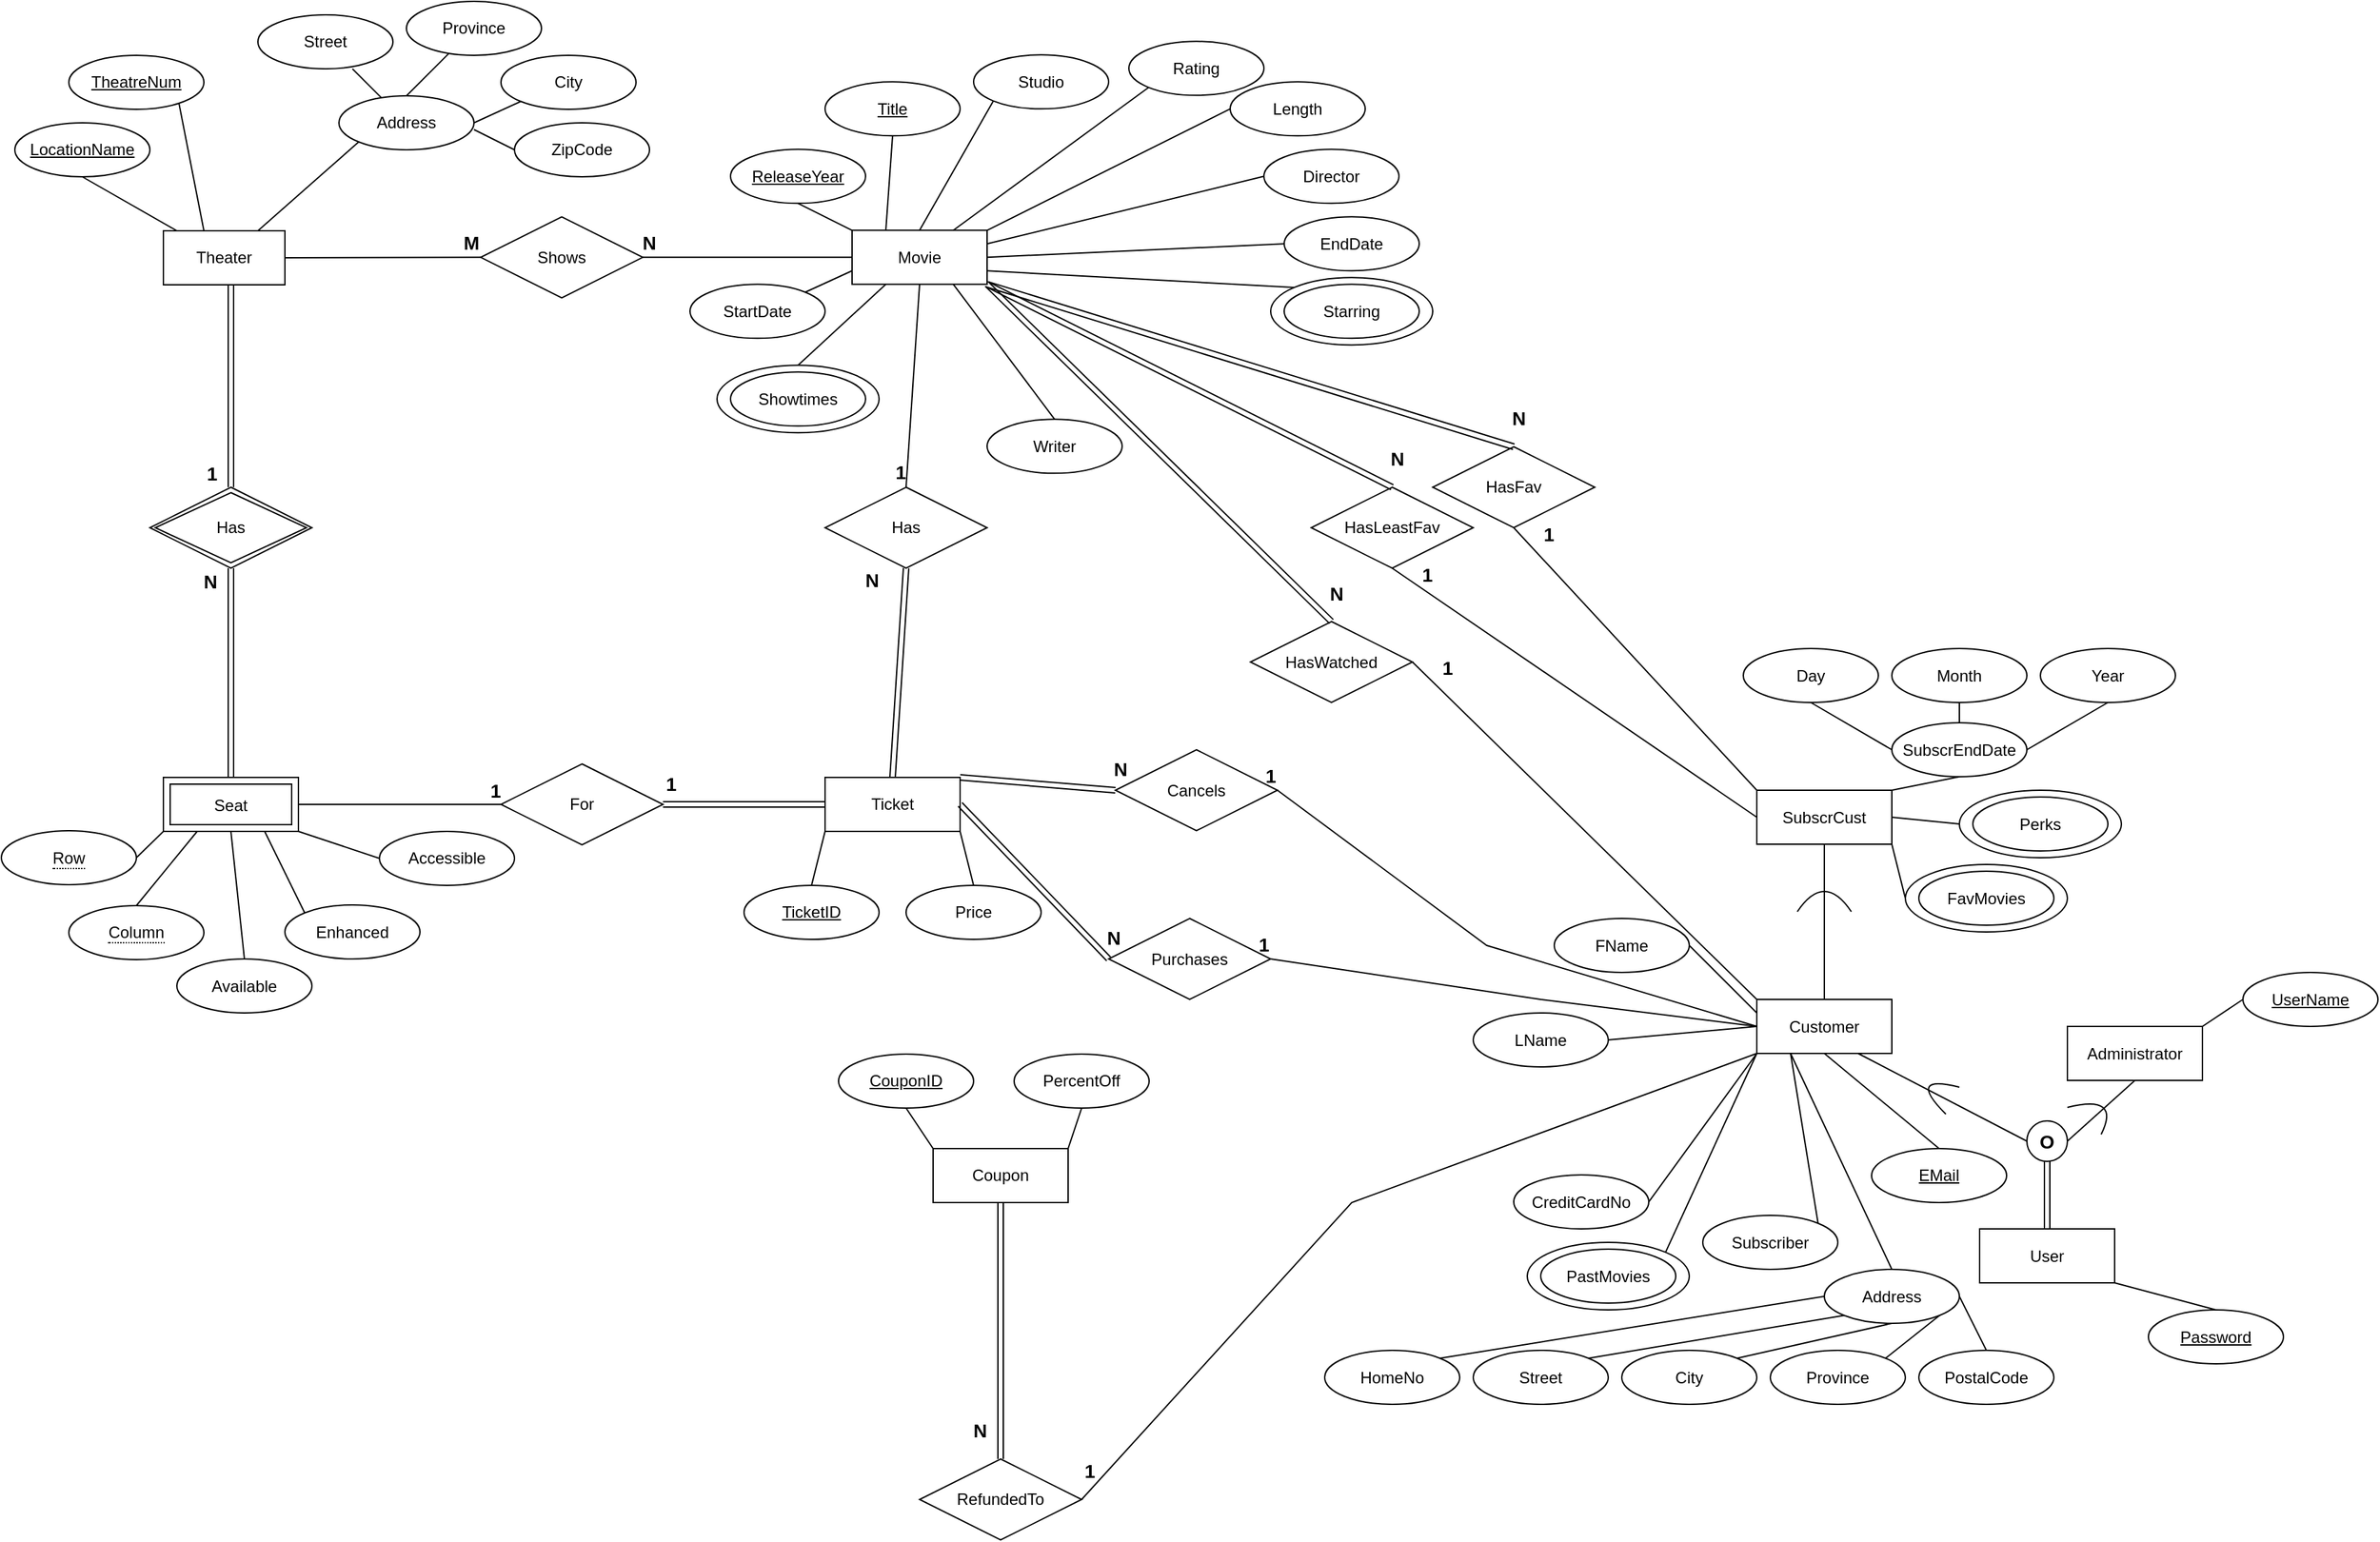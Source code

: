 <mxfile version="20.8.19" type="google"><diagram name="Page-1" id="qJ1Bfn8L9Js7blj-Uruq"><mxGraphModel grid="1" page="1" gridSize="10" guides="1" tooltips="1" connect="1" arrows="1" fold="1" pageScale="1" pageWidth="850" pageHeight="1100" math="0" shadow="0"><root><mxCell id="0"/><mxCell id="1" parent="0"/><mxCell id="-PAj37-45FIF2RfNOCXX-3" value="City" style="ellipse;whiteSpace=wrap;html=1;align=center;" vertex="1" parent="1"><mxGeometry x="380" y="160" width="100" height="40" as="geometry"/></mxCell><mxCell id="-PAj37-45FIF2RfNOCXX-5" value="Province" style="ellipse;whiteSpace=wrap;html=1;align=center;" vertex="1" parent="1"><mxGeometry x="310" y="120" width="100" height="40" as="geometry"/></mxCell><mxCell id="-PAj37-45FIF2RfNOCXX-7" value="&lt;u&gt;LocationName&lt;/u&gt;" style="ellipse;whiteSpace=wrap;html=1;align=center;" vertex="1" parent="1"><mxGeometry x="20" y="210" width="100" height="40" as="geometry"/></mxCell><mxCell id="-PAj37-45FIF2RfNOCXX-16" value="&lt;font style=&quot;font-size: 12px;&quot;&gt;Seat&lt;/font&gt;" style="shape=ext;margin=3;double=1;whiteSpace=wrap;html=1;align=center;fontSize=14;" vertex="1" parent="1"><mxGeometry x="130" y="695" width="100" height="40" as="geometry"/></mxCell><mxCell id="-PAj37-45FIF2RfNOCXX-19" value="Accessible" style="ellipse;whiteSpace=wrap;html=1;align=center;" vertex="1" parent="1"><mxGeometry x="290" y="735" width="100" height="40" as="geometry"/></mxCell><mxCell id="-PAj37-45FIF2RfNOCXX-20" value="Enhanced" style="ellipse;whiteSpace=wrap;html=1;align=center;" vertex="1" parent="1"><mxGeometry x="220" y="789.5" width="100" height="40" as="geometry"/></mxCell><mxCell id="-PAj37-45FIF2RfNOCXX-21" value="Available" style="ellipse;whiteSpace=wrap;html=1;align=center;" vertex="1" parent="1"><mxGeometry x="140" y="829.5" width="100" height="40" as="geometry"/></mxCell><mxCell id="-PAj37-45FIF2RfNOCXX-22" value="Has" style="shape=rhombus;double=1;perimeter=rhombusPerimeter;whiteSpace=wrap;html=1;align=center;fontSize=12;" vertex="1" parent="1"><mxGeometry x="120" y="480" width="120" height="60" as="geometry"/></mxCell><mxCell id="-PAj37-45FIF2RfNOCXX-23" value="" style="shape=link;html=1;rounded=0;exitX=0.5;exitY=1;exitDx=0;exitDy=0;entryX=0.5;entryY=0;entryDx=0;entryDy=0;" edge="1" parent="1" target="-PAj37-45FIF2RfNOCXX-22"><mxGeometry relative="1" as="geometry"><mxPoint x="180" y="330" as="sourcePoint"/><mxPoint x="310" y="190" as="targetPoint"/></mxGeometry></mxCell><mxCell id="-PAj37-45FIF2RfNOCXX-24" value="&lt;b&gt;&lt;font style=&quot;font-size: 14px;&quot;&gt;1&lt;/font&gt;&lt;/b&gt;" style="resizable=0;html=1;align=right;verticalAlign=bottom;" connectable="0" vertex="1" parent="-PAj37-45FIF2RfNOCXX-23"><mxGeometry x="1" relative="1" as="geometry"><mxPoint x="-10" as="offset"/></mxGeometry></mxCell><mxCell id="-PAj37-45FIF2RfNOCXX-25" value="" style="shape=link;html=1;rounded=0;exitX=0.5;exitY=0;exitDx=0;exitDy=0;entryX=0.5;entryY=1;entryDx=0;entryDy=0;" edge="1" parent="1" source="-PAj37-45FIF2RfNOCXX-16" target="-PAj37-45FIF2RfNOCXX-22"><mxGeometry relative="1" as="geometry"><mxPoint x="240" y="300" as="sourcePoint"/><mxPoint x="310" y="250" as="targetPoint"/></mxGeometry></mxCell><mxCell id="-PAj37-45FIF2RfNOCXX-26" value="&lt;b&gt;&lt;font style=&quot;font-size: 14px;&quot;&gt;N&lt;/font&gt;&lt;/b&gt;" style="resizable=0;html=1;align=right;verticalAlign=bottom;" connectable="0" vertex="1" parent="-PAj37-45FIF2RfNOCXX-25"><mxGeometry x="1" relative="1" as="geometry"><mxPoint x="-10" y="20" as="offset"/></mxGeometry></mxCell><mxCell id="-PAj37-45FIF2RfNOCXX-27" value="Movie" style="whiteSpace=wrap;html=1;align=center;" vertex="1" parent="1"><mxGeometry x="640" y="289.64" width="100" height="40" as="geometry"/></mxCell><mxCell id="-PAj37-45FIF2RfNOCXX-29" value="&lt;u&gt;Title&lt;/u&gt;" style="ellipse;whiteSpace=wrap;html=1;align=center;" vertex="1" parent="1"><mxGeometry x="620" y="179.64" width="100" height="40" as="geometry"/></mxCell><mxCell id="-PAj37-45FIF2RfNOCXX-30" value="Studio" style="ellipse;whiteSpace=wrap;html=1;align=center;" vertex="1" parent="1"><mxGeometry x="730" y="159.64" width="100" height="40" as="geometry"/></mxCell><mxCell id="-PAj37-45FIF2RfNOCXX-32" value="Rating" style="ellipse;whiteSpace=wrap;html=1;align=center;" vertex="1" parent="1"><mxGeometry x="845" y="149.64" width="100" height="40" as="geometry"/></mxCell><mxCell id="-PAj37-45FIF2RfNOCXX-33" value="Length" style="ellipse;whiteSpace=wrap;html=1;align=center;" vertex="1" parent="1"><mxGeometry x="920" y="179.64" width="100" height="40" as="geometry"/></mxCell><mxCell id="-PAj37-45FIF2RfNOCXX-34" value="&lt;u&gt;TheatreNum&lt;/u&gt;" style="ellipse;whiteSpace=wrap;html=1;align=center;fontSize=12;" vertex="1" parent="1"><mxGeometry x="60" y="160" width="100" height="40" as="geometry"/></mxCell><mxCell id="-PAj37-45FIF2RfNOCXX-35" value="&lt;span style=&quot;border-bottom: 1px dotted&quot;&gt;Column&lt;/span&gt;" style="ellipse;whiteSpace=wrap;html=1;align=center;fontSize=12;" vertex="1" parent="1"><mxGeometry x="60" y="790" width="100" height="40" as="geometry"/></mxCell><mxCell id="-PAj37-45FIF2RfNOCXX-36" value="&lt;span style=&quot;border-bottom: 1px dotted&quot;&gt;Row&lt;/span&gt;" style="ellipse;whiteSpace=wrap;html=1;align=center;fontSize=12;" vertex="1" parent="1"><mxGeometry x="10" y="734.5" width="100" height="40" as="geometry"/></mxCell><mxCell id="-PAj37-45FIF2RfNOCXX-37" value="Director" style="ellipse;whiteSpace=wrap;html=1;align=center;" vertex="1" parent="1"><mxGeometry x="945" y="229.64" width="100" height="40" as="geometry"/></mxCell><mxCell id="-PAj37-45FIF2RfNOCXX-40" value="Writer" style="ellipse;whiteSpace=wrap;html=1;align=center;" vertex="1" parent="1"><mxGeometry x="740" y="429.64" width="100" height="40" as="geometry"/></mxCell><mxCell id="-PAj37-45FIF2RfNOCXX-46" value="&lt;u&gt;ReleaseYear&lt;/u&gt;" style="ellipse;whiteSpace=wrap;html=1;align=center;" vertex="1" parent="1"><mxGeometry x="550" y="229.64" width="100" height="40" as="geometry"/></mxCell><mxCell id="-PAj37-45FIF2RfNOCXX-47" value="StartDate" style="ellipse;whiteSpace=wrap;html=1;align=center;" vertex="1" parent="1"><mxGeometry x="520" y="329.64" width="100" height="40" as="geometry"/></mxCell><mxCell id="-PAj37-45FIF2RfNOCXX-48" value="EndDate" style="ellipse;whiteSpace=wrap;html=1;align=center;" vertex="1" parent="1"><mxGeometry x="960" y="279.64" width="100" height="40" as="geometry"/></mxCell><mxCell id="-PAj37-45FIF2RfNOCXX-49" value="Shows" style="shape=rhombus;perimeter=rhombusPerimeter;whiteSpace=wrap;html=1;align=center;fontSize=12;" vertex="1" parent="1"><mxGeometry x="365" y="279.64" width="120" height="60" as="geometry"/></mxCell><mxCell id="-PAj37-45FIF2RfNOCXX-50" value="" style="endArrow=none;html=1;rounded=0;fontSize=12;exitX=1;exitY=0.5;exitDx=0;exitDy=0;entryX=0;entryY=0.5;entryDx=0;entryDy=0;" edge="1" parent="1" source="eyGUkNBjq6eAQ4mQDDZJ-2" target="-PAj37-45FIF2RfNOCXX-49"><mxGeometry relative="1" as="geometry"><mxPoint x="230" y="310" as="sourcePoint"/><mxPoint x="500" y="450" as="targetPoint"/></mxGeometry></mxCell><mxCell id="-PAj37-45FIF2RfNOCXX-51" value="&lt;font style=&quot;font-size: 14px;&quot;&gt;M&lt;/font&gt;" style="resizable=0;html=1;align=right;verticalAlign=bottom;fontSize=13;fontStyle=1" connectable="0" vertex="1" parent="-PAj37-45FIF2RfNOCXX-50"><mxGeometry x="1" relative="1" as="geometry"><mxPoint as="offset"/></mxGeometry></mxCell><mxCell id="-PAj37-45FIF2RfNOCXX-53" value="" style="endArrow=none;html=1;rounded=0;fontSize=12;entryX=1;entryY=0.5;entryDx=0;entryDy=0;exitX=0;exitY=0.5;exitDx=0;exitDy=0;" edge="1" parent="1" source="-PAj37-45FIF2RfNOCXX-27" target="-PAj37-45FIF2RfNOCXX-49"><mxGeometry relative="1" as="geometry"><mxPoint x="890" y="310" as="sourcePoint"/><mxPoint x="720" y="310" as="targetPoint"/></mxGeometry></mxCell><mxCell id="-PAj37-45FIF2RfNOCXX-54" value="&lt;font style=&quot;font-size: 14px;&quot;&gt;&lt;b&gt;N&lt;/b&gt;&lt;/font&gt;" style="resizable=0;html=1;align=right;verticalAlign=bottom;fontSize=12;" connectable="0" vertex="1" parent="-PAj37-45FIF2RfNOCXX-53"><mxGeometry x="1" relative="1" as="geometry"><mxPoint x="10" as="offset"/></mxGeometry></mxCell><mxCell id="-PAj37-45FIF2RfNOCXX-58" value="Price" style="ellipse;whiteSpace=wrap;html=1;align=center;" vertex="1" parent="1"><mxGeometry x="680" y="775" width="100" height="40" as="geometry"/></mxCell><mxCell id="-PAj37-45FIF2RfNOCXX-59" value="For" style="shape=rhombus;perimeter=rhombusPerimeter;whiteSpace=wrap;html=1;align=center;fontSize=12;" vertex="1" parent="1"><mxGeometry x="380" y="685" width="120" height="60" as="geometry"/></mxCell><mxCell id="-PAj37-45FIF2RfNOCXX-60" value="" style="shape=link;html=1;rounded=0;exitX=0;exitY=0.5;exitDx=0;exitDy=0;entryX=1;entryY=0.5;entryDx=0;entryDy=0;" edge="1" parent="1" target="-PAj37-45FIF2RfNOCXX-59"><mxGeometry relative="1" as="geometry"><mxPoint x="620" y="715" as="sourcePoint"/><mxPoint x="310" y="190" as="targetPoint"/></mxGeometry></mxCell><mxCell id="-PAj37-45FIF2RfNOCXX-61" value="&lt;b&gt;&lt;font style=&quot;font-size: 14px;&quot;&gt;1&lt;/font&gt;&lt;/b&gt;" style="resizable=0;html=1;align=right;verticalAlign=bottom;" connectable="0" vertex="1" parent="-PAj37-45FIF2RfNOCXX-60"><mxGeometry x="1" relative="1" as="geometry"><mxPoint x="10" y="-5" as="offset"/></mxGeometry></mxCell><mxCell id="-PAj37-45FIF2RfNOCXX-62" value="" style="endArrow=none;html=1;rounded=0;fontSize=12;exitX=1;exitY=0.5;exitDx=0;exitDy=0;entryX=0;entryY=0.5;entryDx=0;entryDy=0;" edge="1" parent="1" source="-PAj37-45FIF2RfNOCXX-16" target="-PAj37-45FIF2RfNOCXX-59"><mxGeometry relative="1" as="geometry"><mxPoint x="240" y="320" as="sourcePoint"/><mxPoint x="500" y="320" as="targetPoint"/></mxGeometry></mxCell><mxCell id="-PAj37-45FIF2RfNOCXX-63" value="&lt;font style=&quot;font-size: 14px;&quot;&gt;1&lt;/font&gt;" style="resizable=0;html=1;align=right;verticalAlign=bottom;fontSize=13;fontStyle=1" connectable="0" vertex="1" parent="-PAj37-45FIF2RfNOCXX-62"><mxGeometry x="1" relative="1" as="geometry"><mxPoint as="offset"/></mxGeometry></mxCell><mxCell id="-PAj37-45FIF2RfNOCXX-64" value="" style="group" connectable="0" vertex="1" parent="1"><mxGeometry x="540" y="389.64" width="120" height="50" as="geometry"/></mxCell><mxCell id="-PAj37-45FIF2RfNOCXX-41" value="" style="ellipse;whiteSpace=wrap;html=1;align=center;" vertex="1" parent="-PAj37-45FIF2RfNOCXX-64"><mxGeometry width="120" height="50" as="geometry"/></mxCell><mxCell id="-PAj37-45FIF2RfNOCXX-42" value="Showtimes" style="ellipse;whiteSpace=wrap;html=1;align=center;" vertex="1" parent="-PAj37-45FIF2RfNOCXX-64"><mxGeometry x="10" y="5" width="100" height="40" as="geometry"/></mxCell><mxCell id="-PAj37-45FIF2RfNOCXX-65" value="" style="group" connectable="0" vertex="1" parent="1"><mxGeometry x="950" y="324.64" width="120" height="50" as="geometry"/></mxCell><mxCell id="-PAj37-45FIF2RfNOCXX-31" value="" style="ellipse;whiteSpace=wrap;html=1;align=center;" vertex="1" parent="-PAj37-45FIF2RfNOCXX-65"><mxGeometry width="120" height="50" as="geometry"/></mxCell><mxCell id="-PAj37-45FIF2RfNOCXX-38" value="Starring" style="ellipse;whiteSpace=wrap;html=1;align=center;" vertex="1" parent="-PAj37-45FIF2RfNOCXX-65"><mxGeometry x="10" y="5" width="100" height="40" as="geometry"/></mxCell><mxCell id="-PAj37-45FIF2RfNOCXX-68" value="Has" style="shape=rhombus;perimeter=rhombusPerimeter;whiteSpace=wrap;html=1;align=center;fontSize=12;" vertex="1" parent="1"><mxGeometry x="620" y="480" width="120" height="60" as="geometry"/></mxCell><mxCell id="-PAj37-45FIF2RfNOCXX-69" value="" style="endArrow=none;html=1;rounded=0;fontSize=12;exitX=0.5;exitY=1;exitDx=0;exitDy=0;entryX=0.5;entryY=0;entryDx=0;entryDy=0;" edge="1" parent="1" source="-PAj37-45FIF2RfNOCXX-27" target="-PAj37-45FIF2RfNOCXX-68"><mxGeometry relative="1" as="geometry"><mxPoint x="420" y="410" as="sourcePoint"/><mxPoint x="480" y="520" as="targetPoint"/></mxGeometry></mxCell><mxCell id="-PAj37-45FIF2RfNOCXX-70" value="&lt;font style=&quot;font-size: 14px;&quot;&gt;1&lt;/font&gt;" style="resizable=0;html=1;align=right;verticalAlign=bottom;fontSize=13;fontStyle=1" connectable="0" vertex="1" parent="-PAj37-45FIF2RfNOCXX-69"><mxGeometry x="1" relative="1" as="geometry"><mxPoint as="offset"/></mxGeometry></mxCell><mxCell id="-PAj37-45FIF2RfNOCXX-71" value="" style="shape=link;html=1;rounded=0;entryX=0.5;entryY=1;entryDx=0;entryDy=0;exitX=0.5;exitY=0;exitDx=0;exitDy=0;" edge="1" parent="1" target="-PAj37-45FIF2RfNOCXX-68"><mxGeometry relative="1" as="geometry"><mxPoint x="670" y="695" as="sourcePoint"/><mxPoint x="510" y="725" as="targetPoint"/></mxGeometry></mxCell><mxCell id="-PAj37-45FIF2RfNOCXX-72" value="&lt;b&gt;&lt;font style=&quot;font-size: 14px;&quot;&gt;N&lt;/font&gt;&lt;/b&gt;" style="resizable=0;html=1;align=right;verticalAlign=bottom;" connectable="0" vertex="1" parent="-PAj37-45FIF2RfNOCXX-71"><mxGeometry x="1" relative="1" as="geometry"><mxPoint x="-20" y="20" as="offset"/></mxGeometry></mxCell><mxCell id="-PAj37-45FIF2RfNOCXX-73" value="User" style="whiteSpace=wrap;html=1;align=center;" vertex="1" parent="1"><mxGeometry x="1475" y="1029.5" width="100" height="40" as="geometry"/></mxCell><mxCell id="-PAj37-45FIF2RfNOCXX-75" value="" style="endArrow=none;html=1;rounded=0;fontSize=12;exitX=0;exitY=0.5;exitDx=0;exitDy=0;entryX=1;entryY=0.5;entryDx=0;entryDy=0;" edge="1" parent="1" source="-PAj37-45FIF2RfNOCXX-94" target="TXtNzSf0QfKhJ7lZOSFn-6"><mxGeometry relative="1" as="geometry"><mxPoint x="870" y="749.5" as="sourcePoint"/><mxPoint x="900" y="789.5" as="targetPoint"/><Array as="points"><mxPoint x="1150" y="859.5"/></Array></mxGeometry></mxCell><mxCell id="-PAj37-45FIF2RfNOCXX-76" value="&lt;font style=&quot;font-size: 14px;&quot;&gt;1&lt;/font&gt;" style="resizable=0;html=1;align=right;verticalAlign=bottom;fontSize=13;fontStyle=1" connectable="0" vertex="1" parent="-PAj37-45FIF2RfNOCXX-75"><mxGeometry x="1" relative="1" as="geometry"><mxPoint as="offset"/></mxGeometry></mxCell><mxCell id="TXtNzSf0QfKhJ7lZOSFn-8" value="&lt;font style=&quot;font-size: 14px;&quot;&gt;N&lt;/font&gt;" style="resizable=0;html=1;align=right;verticalAlign=bottom;fontSize=13;fontStyle=1" connectable="0" vertex="1" parent="-PAj37-45FIF2RfNOCXX-75"><mxGeometry x="1" relative="1" as="geometry"><mxPoint x="-110" y="-5" as="offset"/></mxGeometry></mxCell><mxCell id="-PAj37-45FIF2RfNOCXX-94" value="Customer" style="whiteSpace=wrap;html=1;align=center;" vertex="1" parent="1"><mxGeometry x="1310" y="859.5" width="100" height="40" as="geometry"/></mxCell><mxCell id="-PAj37-45FIF2RfNOCXX-99" value="&lt;b&gt;O&lt;/b&gt;" style="ellipse;whiteSpace=wrap;html=1;aspect=fixed;fontSize=14;" vertex="1" parent="1"><mxGeometry x="1510" y="949.5" width="30" height="30" as="geometry"/></mxCell><mxCell id="-PAj37-45FIF2RfNOCXX-100" value="" style="shape=link;html=1;rounded=0;fontSize=14;entryX=0.5;entryY=1;entryDx=0;entryDy=0;exitX=0.5;exitY=0;exitDx=0;exitDy=0;" edge="1" parent="1" source="-PAj37-45FIF2RfNOCXX-73" target="-PAj37-45FIF2RfNOCXX-99"><mxGeometry relative="1" as="geometry"><mxPoint x="840" y="939.5" as="sourcePoint"/><mxPoint x="1000" y="939.5" as="targetPoint"/></mxGeometry></mxCell><mxCell id="-PAj37-45FIF2RfNOCXX-102" value="Administrator" style="whiteSpace=wrap;html=1;align=center;" vertex="1" parent="1"><mxGeometry x="1540" y="879.5" width="100" height="40" as="geometry"/></mxCell><mxCell id="-PAj37-45FIF2RfNOCXX-103" value="" style="endArrow=none;html=1;rounded=0;fontSize=14;entryX=0.75;entryY=1;entryDx=0;entryDy=0;exitX=0;exitY=0.5;exitDx=0;exitDy=0;" edge="1" parent="1" source="-PAj37-45FIF2RfNOCXX-99" target="-PAj37-45FIF2RfNOCXX-94"><mxGeometry width="50" height="50" relative="1" as="geometry"><mxPoint x="1040" y="959.5" as="sourcePoint"/><mxPoint x="1440" y="919.5" as="targetPoint"/></mxGeometry></mxCell><mxCell id="-PAj37-45FIF2RfNOCXX-104" value="" style="endArrow=none;html=1;rounded=0;fontSize=14;entryX=0.5;entryY=1;entryDx=0;entryDy=0;exitX=1;exitY=0.5;exitDx=0;exitDy=0;" edge="1" parent="1" source="-PAj37-45FIF2RfNOCXX-99" target="-PAj37-45FIF2RfNOCXX-102"><mxGeometry width="50" height="50" relative="1" as="geometry"><mxPoint x="1520" y="974.5" as="sourcePoint"/><mxPoint x="1450" y="929.5" as="targetPoint"/></mxGeometry></mxCell><mxCell id="-PAj37-45FIF2RfNOCXX-105" value="" style="curved=1;endArrow=none;html=1;rounded=0;strokeColor=default;endFill=0;fontSize=14;" edge="1" parent="1"><mxGeometry width="50" height="50" relative="1" as="geometry"><mxPoint x="1450" y="944.5" as="sourcePoint"/><mxPoint x="1460" y="924.5" as="targetPoint"/><Array as="points"><mxPoint x="1420" y="914.5"/><mxPoint x="1460" y="924.5"/></Array></mxGeometry></mxCell><mxCell id="-PAj37-45FIF2RfNOCXX-106" value="" style="curved=1;endArrow=none;html=1;rounded=0;strokeColor=default;endFill=0;fontSize=14;" edge="1" parent="1"><mxGeometry width="50" height="50" relative="1" as="geometry"><mxPoint x="1540" y="939.5" as="sourcePoint"/><mxPoint x="1565" y="959.5" as="targetPoint"/><Array as="points"><mxPoint x="1580" y="929.5"/><mxPoint x="1565" y="959.5"/></Array></mxGeometry></mxCell><mxCell id="TXtNzSf0QfKhJ7lZOSFn-1" value="" style="endArrow=none;html=1;rounded=0;entryX=0;entryY=1;entryDx=0;entryDy=0;exitX=0.5;exitY=0;exitDx=0;exitDy=0;" edge="1" parent="1"><mxGeometry width="50" height="50" relative="1" as="geometry"><mxPoint x="610" y="775" as="sourcePoint"/><mxPoint x="620" y="735" as="targetPoint"/></mxGeometry></mxCell><mxCell id="TXtNzSf0QfKhJ7lZOSFn-2" value="" style="endArrow=none;html=1;rounded=0;entryX=1;entryY=1;entryDx=0;entryDy=0;exitX=0.5;exitY=0;exitDx=0;exitDy=0;" edge="1" parent="1" source="-PAj37-45FIF2RfNOCXX-58"><mxGeometry width="50" height="50" relative="1" as="geometry"><mxPoint x="630" y="785" as="sourcePoint"/><mxPoint x="720" y="735" as="targetPoint"/></mxGeometry></mxCell><mxCell id="TXtNzSf0QfKhJ7lZOSFn-5" value="Ticket" style="whiteSpace=wrap;html=1;align=center;" vertex="1" parent="1"><mxGeometry x="620" y="695" width="100" height="40" as="geometry"/></mxCell><mxCell id="TXtNzSf0QfKhJ7lZOSFn-6" value="Purchases" style="shape=rhombus;perimeter=rhombusPerimeter;whiteSpace=wrap;html=1;align=center;" vertex="1" parent="1"><mxGeometry x="830" y="799.5" width="120" height="60" as="geometry"/></mxCell><mxCell id="TXtNzSf0QfKhJ7lZOSFn-9" value="&lt;u&gt;TicketID&lt;/u&gt;" style="ellipse;whiteSpace=wrap;html=1;align=center;" vertex="1" parent="1"><mxGeometry x="560" y="775" width="100" height="40" as="geometry"/></mxCell><mxCell id="sYqmScJNdk0ZNxLy8t2V-11" value="Coupon" style="whiteSpace=wrap;html=1;align=center;" vertex="1" parent="1"><mxGeometry x="700" y="970" width="100" height="40" as="geometry"/></mxCell><mxCell id="avupX3aP2SsJR7dzK6Yv-3" value="SubscrCust" style="whiteSpace=wrap;html=1;align=center;" vertex="1" parent="1"><mxGeometry x="1310" y="704.5" width="100" height="40" as="geometry"/></mxCell><mxCell id="avupX3aP2SsJR7dzK6Yv-7" value="" style="endArrow=none;html=1;rounded=0;fontSize=14;exitX=0.5;exitY=0;exitDx=0;exitDy=0;entryX=0.5;entryY=1;entryDx=0;entryDy=0;" edge="1" parent="1" source="-PAj37-45FIF2RfNOCXX-94" target="avupX3aP2SsJR7dzK6Yv-3"><mxGeometry width="50" height="50" relative="1" as="geometry"><mxPoint x="1550" y="714.5" as="sourcePoint"/><mxPoint x="1610" y="659.5" as="targetPoint"/></mxGeometry></mxCell><mxCell id="avupX3aP2SsJR7dzK6Yv-8" value="" style="curved=1;endArrow=none;html=1;rounded=0;strokeColor=default;endFill=0;fontSize=14;" edge="1" parent="1"><mxGeometry width="50" height="50" relative="1" as="geometry"><mxPoint x="1340" y="794.5" as="sourcePoint"/><mxPoint x="1380" y="794.5" as="targetPoint"/><Array as="points"><mxPoint x="1360" y="764.5"/><mxPoint x="1380" y="794.5"/></Array></mxGeometry></mxCell><mxCell id="avupX3aP2SsJR7dzK6Yv-9" value="&lt;u&gt;UserName&lt;/u&gt;" style="ellipse;whiteSpace=wrap;html=1;align=center;" vertex="1" parent="1"><mxGeometry x="1670" y="839.5" width="100" height="40" as="geometry"/></mxCell><mxCell id="avupX3aP2SsJR7dzK6Yv-10" value="&lt;u&gt;Password&lt;/u&gt;" style="ellipse;whiteSpace=wrap;html=1;align=center;" vertex="1" parent="1"><mxGeometry x="1600" y="1089.5" width="100" height="40" as="geometry"/></mxCell><mxCell id="avupX3aP2SsJR7dzK6Yv-11" value="" style="endArrow=none;html=1;rounded=0;fontSize=14;entryX=0;entryY=0.5;entryDx=0;entryDy=0;exitX=1;exitY=0;exitDx=0;exitDy=0;" edge="1" parent="1" source="-PAj37-45FIF2RfNOCXX-102" target="avupX3aP2SsJR7dzK6Yv-9"><mxGeometry width="50" height="50" relative="1" as="geometry"><mxPoint x="1460" y="814.5" as="sourcePoint"/><mxPoint x="1510" y="764.5" as="targetPoint"/></mxGeometry></mxCell><mxCell id="avupX3aP2SsJR7dzK6Yv-12" value="" style="endArrow=none;html=1;rounded=0;fontSize=14;entryX=0.5;entryY=0;entryDx=0;entryDy=0;exitX=1;exitY=1;exitDx=0;exitDy=0;" edge="1" parent="1" source="-PAj37-45FIF2RfNOCXX-73" target="avupX3aP2SsJR7dzK6Yv-10"><mxGeometry width="50" height="50" relative="1" as="geometry"><mxPoint x="1650" y="889.5" as="sourcePoint"/><mxPoint x="1680" y="869.5" as="targetPoint"/></mxGeometry></mxCell><mxCell id="avupX3aP2SsJR7dzK6Yv-14" value="&lt;u&gt;EMail&lt;/u&gt;" style="ellipse;whiteSpace=wrap;html=1;align=center;" vertex="1" parent="1"><mxGeometry x="1395" y="970" width="100" height="40" as="geometry"/></mxCell><mxCell id="avupX3aP2SsJR7dzK6Yv-15" value="FName" style="ellipse;whiteSpace=wrap;html=1;align=center;" vertex="1" parent="1"><mxGeometry x="1160" y="799.5" width="100" height="40" as="geometry"/></mxCell><mxCell id="avupX3aP2SsJR7dzK6Yv-16" value="CreditCardNo" style="ellipse;whiteSpace=wrap;html=1;align=center;" vertex="1" parent="1"><mxGeometry x="1130" y="989.5" width="100" height="40" as="geometry"/></mxCell><mxCell id="avupX3aP2SsJR7dzK6Yv-17" value="Address" style="ellipse;whiteSpace=wrap;html=1;align=center;" vertex="1" parent="1"><mxGeometry x="1360" y="1059.5" width="100" height="40" as="geometry"/></mxCell><mxCell id="avupX3aP2SsJR7dzK6Yv-18" value="HomeNo" style="ellipse;whiteSpace=wrap;html=1;align=center;" vertex="1" parent="1"><mxGeometry x="990" y="1119.5" width="100" height="40" as="geometry"/></mxCell><mxCell id="avupX3aP2SsJR7dzK6Yv-19" value="Street" style="ellipse;whiteSpace=wrap;html=1;align=center;" vertex="1" parent="1"><mxGeometry x="1100" y="1119.5" width="100" height="40" as="geometry"/></mxCell><mxCell id="avupX3aP2SsJR7dzK6Yv-20" value="City" style="ellipse;whiteSpace=wrap;html=1;align=center;" vertex="1" parent="1"><mxGeometry x="1210" y="1119.5" width="100" height="40" as="geometry"/></mxCell><mxCell id="avupX3aP2SsJR7dzK6Yv-21" value="Province" style="ellipse;whiteSpace=wrap;html=1;align=center;" vertex="1" parent="1"><mxGeometry x="1320" y="1119.5" width="100" height="40" as="geometry"/></mxCell><mxCell id="avupX3aP2SsJR7dzK6Yv-22" value="PostalCode" style="ellipse;whiteSpace=wrap;html=1;align=center;" vertex="1" parent="1"><mxGeometry x="1430" y="1119.5" width="100" height="40" as="geometry"/></mxCell><mxCell id="avupX3aP2SsJR7dzK6Yv-24" value="" style="endArrow=none;html=1;rounded=0;fontSize=14;entryX=1;entryY=0.5;entryDx=0;entryDy=0;exitX=0.5;exitY=0;exitDx=0;exitDy=0;" edge="1" parent="1" source="avupX3aP2SsJR7dzK6Yv-22" target="avupX3aP2SsJR7dzK6Yv-17"><mxGeometry width="50" height="50" relative="1" as="geometry"><mxPoint x="1500" y="964.5" as="sourcePoint"/><mxPoint x="1430" y="919.5" as="targetPoint"/></mxGeometry></mxCell><mxCell id="avupX3aP2SsJR7dzK6Yv-25" value="" style="endArrow=none;html=1;rounded=0;fontSize=14;entryX=1;entryY=1;entryDx=0;entryDy=0;exitX=1;exitY=0;exitDx=0;exitDy=0;" edge="1" parent="1" source="avupX3aP2SsJR7dzK6Yv-21" target="avupX3aP2SsJR7dzK6Yv-17"><mxGeometry width="50" height="50" relative="1" as="geometry"><mxPoint x="1490" y="1129.5" as="sourcePoint"/><mxPoint x="1470" y="1089.5" as="targetPoint"/></mxGeometry></mxCell><mxCell id="avupX3aP2SsJR7dzK6Yv-26" value="" style="endArrow=none;html=1;rounded=0;fontSize=14;entryX=0.5;entryY=1;entryDx=0;entryDy=0;exitX=1;exitY=0;exitDx=0;exitDy=0;" edge="1" parent="1" source="avupX3aP2SsJR7dzK6Yv-20" target="avupX3aP2SsJR7dzK6Yv-17"><mxGeometry width="50" height="50" relative="1" as="geometry"><mxPoint x="1415" y="1135.5" as="sourcePoint"/><mxPoint x="1455" y="1103.5" as="targetPoint"/></mxGeometry></mxCell><mxCell id="avupX3aP2SsJR7dzK6Yv-27" value="" style="endArrow=none;html=1;rounded=0;fontSize=14;entryX=0;entryY=1;entryDx=0;entryDy=0;exitX=1;exitY=0;exitDx=0;exitDy=0;" edge="1" parent="1" source="avupX3aP2SsJR7dzK6Yv-19" target="avupX3aP2SsJR7dzK6Yv-17"><mxGeometry width="50" height="50" relative="1" as="geometry"><mxPoint x="1305" y="1135.5" as="sourcePoint"/><mxPoint x="1420" y="1109.5" as="targetPoint"/></mxGeometry></mxCell><mxCell id="avupX3aP2SsJR7dzK6Yv-28" value="" style="endArrow=none;html=1;rounded=0;fontSize=14;entryX=0;entryY=0.5;entryDx=0;entryDy=0;exitX=1;exitY=0;exitDx=0;exitDy=0;" edge="1" parent="1" source="avupX3aP2SsJR7dzK6Yv-18" target="avupX3aP2SsJR7dzK6Yv-17"><mxGeometry width="50" height="50" relative="1" as="geometry"><mxPoint x="1195" y="1135.5" as="sourcePoint"/><mxPoint x="1385" y="1103.5" as="targetPoint"/></mxGeometry></mxCell><mxCell id="avupX3aP2SsJR7dzK6Yv-29" value="LName" style="ellipse;whiteSpace=wrap;html=1;align=center;" vertex="1" parent="1"><mxGeometry x="1100" y="869.5" width="100" height="40" as="geometry"/></mxCell><mxCell id="avupX3aP2SsJR7dzK6Yv-30" value="" style="endArrow=none;html=1;rounded=0;fontSize=14;entryX=0.5;entryY=1;entryDx=0;entryDy=0;exitX=0.5;exitY=0;exitDx=0;exitDy=0;" edge="1" parent="1" source="avupX3aP2SsJR7dzK6Yv-14" target="-PAj37-45FIF2RfNOCXX-94"><mxGeometry width="50" height="50" relative="1" as="geometry"><mxPoint x="1450" y="969.5" as="sourcePoint"/><mxPoint x="1440" y="919.5" as="targetPoint"/></mxGeometry></mxCell><mxCell id="avupX3aP2SsJR7dzK6Yv-31" value="" style="endArrow=none;html=1;rounded=0;fontSize=14;exitX=1;exitY=0.5;exitDx=0;exitDy=0;" edge="1" parent="1" source="avupX3aP2SsJR7dzK6Yv-15"><mxGeometry width="50" height="50" relative="1" as="geometry"><mxPoint x="1300" y="849.5" as="sourcePoint"/><mxPoint x="1310" y="869.5" as="targetPoint"/></mxGeometry></mxCell><mxCell id="avupX3aP2SsJR7dzK6Yv-32" value="" style="endArrow=none;html=1;rounded=0;fontSize=14;exitX=1;exitY=0.5;exitDx=0;exitDy=0;entryX=0;entryY=0.5;entryDx=0;entryDy=0;" edge="1" parent="1" source="avupX3aP2SsJR7dzK6Yv-29" target="-PAj37-45FIF2RfNOCXX-94"><mxGeometry width="50" height="50" relative="1" as="geometry"><mxPoint x="1250" y="849.5" as="sourcePoint"/><mxPoint x="1320" y="879.5" as="targetPoint"/></mxGeometry></mxCell><mxCell id="avupX3aP2SsJR7dzK6Yv-33" value="" style="endArrow=none;html=1;rounded=0;fontSize=14;exitX=1;exitY=0.5;exitDx=0;exitDy=0;entryX=0;entryY=1;entryDx=0;entryDy=0;" edge="1" parent="1" source="avupX3aP2SsJR7dzK6Yv-16" target="-PAj37-45FIF2RfNOCXX-94"><mxGeometry width="50" height="50" relative="1" as="geometry"><mxPoint x="1210" y="899.5" as="sourcePoint"/><mxPoint x="1320" y="889.5" as="targetPoint"/></mxGeometry></mxCell><mxCell id="avupX3aP2SsJR7dzK6Yv-34" value="" style="endArrow=none;html=1;rounded=0;fontSize=14;entryX=0;entryY=1;entryDx=0;entryDy=0;exitX=1;exitY=0;exitDx=0;exitDy=0;" edge="1" parent="1" source="avupX3aP2SsJR7dzK6Yv-52" target="-PAj37-45FIF2RfNOCXX-94"><mxGeometry width="50" height="50" relative="1" as="geometry"><mxPoint x="1335" y="959.5" as="sourcePoint"/><mxPoint x="1320" y="909.5" as="targetPoint"/></mxGeometry></mxCell><mxCell id="avupX3aP2SsJR7dzK6Yv-35" value="Subscriber" style="ellipse;whiteSpace=wrap;html=1;align=center;" vertex="1" parent="1"><mxGeometry x="1270" y="1019.5" width="100" height="40" as="geometry"/></mxCell><mxCell id="avupX3aP2SsJR7dzK6Yv-36" value="" style="endArrow=none;html=1;rounded=0;fontSize=14;entryX=0.25;entryY=1;entryDx=0;entryDy=0;exitX=1;exitY=0;exitDx=0;exitDy=0;" edge="1" parent="1" source="avupX3aP2SsJR7dzK6Yv-35" target="-PAj37-45FIF2RfNOCXX-94"><mxGeometry width="50" height="50" relative="1" as="geometry"><mxPoint x="1300" y="849.5" as="sourcePoint"/><mxPoint x="1320" y="869.5" as="targetPoint"/><Array as="points"/></mxGeometry></mxCell><mxCell id="avupX3aP2SsJR7dzK6Yv-37" value="" style="group" connectable="0" vertex="1" parent="1"><mxGeometry x="1420" y="759.5" width="120" height="50" as="geometry"/></mxCell><mxCell id="avupX3aP2SsJR7dzK6Yv-38" value="" style="ellipse;whiteSpace=wrap;html=1;align=center;" vertex="1" parent="avupX3aP2SsJR7dzK6Yv-37"><mxGeometry width="120" height="50" as="geometry"/></mxCell><mxCell id="avupX3aP2SsJR7dzK6Yv-39" value="FavMovies" style="ellipse;whiteSpace=wrap;html=1;align=center;" vertex="1" parent="avupX3aP2SsJR7dzK6Yv-37"><mxGeometry x="10" y="5" width="100" height="40" as="geometry"/></mxCell><mxCell id="avupX3aP2SsJR7dzK6Yv-40" value="SubscrEndDate" style="ellipse;whiteSpace=wrap;html=1;align=center;" vertex="1" parent="1"><mxGeometry x="1410" y="654.5" width="100" height="40" as="geometry"/></mxCell><mxCell id="avupX3aP2SsJR7dzK6Yv-41" value="Day" style="ellipse;whiteSpace=wrap;html=1;align=center;" vertex="1" parent="1"><mxGeometry x="1300" y="599.5" width="100" height="40" as="geometry"/></mxCell><mxCell id="avupX3aP2SsJR7dzK6Yv-42" value="Month" style="ellipse;whiteSpace=wrap;html=1;align=center;" vertex="1" parent="1"><mxGeometry x="1410" y="599.5" width="100" height="40" as="geometry"/></mxCell><mxCell id="avupX3aP2SsJR7dzK6Yv-43" value="Year" style="ellipse;whiteSpace=wrap;html=1;align=center;" vertex="1" parent="1"><mxGeometry x="1520" y="599.5" width="100" height="40" as="geometry"/></mxCell><mxCell id="avupX3aP2SsJR7dzK6Yv-44" value="" style="group" connectable="0" vertex="1" parent="1"><mxGeometry x="1460" y="704.5" width="120" height="50" as="geometry"/></mxCell><mxCell id="avupX3aP2SsJR7dzK6Yv-45" value="" style="ellipse;whiteSpace=wrap;html=1;align=center;" vertex="1" parent="avupX3aP2SsJR7dzK6Yv-44"><mxGeometry width="120" height="50" as="geometry"/></mxCell><mxCell id="avupX3aP2SsJR7dzK6Yv-46" value="Perks" style="ellipse;whiteSpace=wrap;html=1;align=center;" vertex="1" parent="avupX3aP2SsJR7dzK6Yv-44"><mxGeometry x="10" y="5" width="100" height="40" as="geometry"/></mxCell><mxCell id="avupX3aP2SsJR7dzK6Yv-47" value="" style="endArrow=none;html=1;rounded=0;fontSize=14;exitX=0;exitY=0.5;exitDx=0;exitDy=0;entryX=1;entryY=1;entryDx=0;entryDy=0;" edge="1" parent="1" source="avupX3aP2SsJR7dzK6Yv-38" target="avupX3aP2SsJR7dzK6Yv-3"><mxGeometry width="50" height="50" relative="1" as="geometry"><mxPoint x="1250" y="849.5" as="sourcePoint"/><mxPoint x="1320" y="879.5" as="targetPoint"/></mxGeometry></mxCell><mxCell id="avupX3aP2SsJR7dzK6Yv-51" value="" style="group" connectable="0" vertex="1" parent="1"><mxGeometry x="1140" y="1039.5" width="120" height="50" as="geometry"/></mxCell><mxCell id="avupX3aP2SsJR7dzK6Yv-52" value="" style="ellipse;whiteSpace=wrap;html=1;align=center;" vertex="1" parent="avupX3aP2SsJR7dzK6Yv-51"><mxGeometry width="120" height="50" as="geometry"/></mxCell><mxCell id="avupX3aP2SsJR7dzK6Yv-53" value="PastMovies" style="ellipse;whiteSpace=wrap;html=1;align=center;" vertex="1" parent="avupX3aP2SsJR7dzK6Yv-51"><mxGeometry x="10" y="5" width="100" height="40" as="geometry"/></mxCell><mxCell id="avupX3aP2SsJR7dzK6Yv-54" value="" style="endArrow=none;html=1;rounded=0;fontSize=14;entryX=0.25;entryY=1;entryDx=0;entryDy=0;exitX=0.5;exitY=0;exitDx=0;exitDy=0;" edge="1" parent="1" source="avupX3aP2SsJR7dzK6Yv-17" target="-PAj37-45FIF2RfNOCXX-94"><mxGeometry width="50" height="50" relative="1" as="geometry"><mxPoint x="1190" y="979.5" as="sourcePoint"/><mxPoint x="1345" y="909.5" as="targetPoint"/></mxGeometry></mxCell><mxCell id="avupX3aP2SsJR7dzK6Yv-55" value="" style="endArrow=none;html=1;rounded=0;fontSize=14;exitX=0;exitY=0.5;exitDx=0;exitDy=0;entryX=1;entryY=0.5;entryDx=0;entryDy=0;" edge="1" parent="1" source="avupX3aP2SsJR7dzK6Yv-45" target="avupX3aP2SsJR7dzK6Yv-3"><mxGeometry width="50" height="50" relative="1" as="geometry"><mxPoint x="1450" y="764.5" as="sourcePoint"/><mxPoint x="1420" y="754.5" as="targetPoint"/></mxGeometry></mxCell><mxCell id="avupX3aP2SsJR7dzK6Yv-56" value="" style="endArrow=none;html=1;rounded=0;fontSize=14;exitX=0.5;exitY=1;exitDx=0;exitDy=0;entryX=1;entryY=0;entryDx=0;entryDy=0;" edge="1" parent="1" source="avupX3aP2SsJR7dzK6Yv-40" target="avupX3aP2SsJR7dzK6Yv-3"><mxGeometry width="50" height="50" relative="1" as="geometry"><mxPoint x="1480" y="699.5" as="sourcePoint"/><mxPoint x="1420" y="734.5" as="targetPoint"/></mxGeometry></mxCell><mxCell id="avupX3aP2SsJR7dzK6Yv-57" value="" style="endArrow=none;html=1;rounded=0;fontSize=14;exitX=0.5;exitY=1;exitDx=0;exitDy=0;entryX=1;entryY=0.5;entryDx=0;entryDy=0;" edge="1" parent="1" source="avupX3aP2SsJR7dzK6Yv-43" target="avupX3aP2SsJR7dzK6Yv-40"><mxGeometry width="50" height="50" relative="1" as="geometry"><mxPoint x="1470" y="704.5" as="sourcePoint"/><mxPoint x="1450" y="744.5" as="targetPoint"/></mxGeometry></mxCell><mxCell id="avupX3aP2SsJR7dzK6Yv-58" value="" style="endArrow=none;html=1;rounded=0;fontSize=14;exitX=0.5;exitY=1;exitDx=0;exitDy=0;entryX=0.5;entryY=0;entryDx=0;entryDy=0;" edge="1" parent="1" source="avupX3aP2SsJR7dzK6Yv-42" target="avupX3aP2SsJR7dzK6Yv-40"><mxGeometry width="50" height="50" relative="1" as="geometry"><mxPoint x="1580" y="649.5" as="sourcePoint"/><mxPoint x="1520" y="684.5" as="targetPoint"/></mxGeometry></mxCell><mxCell id="avupX3aP2SsJR7dzK6Yv-59" value="" style="endArrow=none;html=1;rounded=0;fontSize=14;exitX=0.5;exitY=1;exitDx=0;exitDy=0;entryX=0;entryY=0.5;entryDx=0;entryDy=0;" edge="1" parent="1" source="avupX3aP2SsJR7dzK6Yv-41" target="avupX3aP2SsJR7dzK6Yv-40"><mxGeometry width="50" height="50" relative="1" as="geometry"><mxPoint x="1470" y="649.5" as="sourcePoint"/><mxPoint x="1470" y="664.5" as="targetPoint"/></mxGeometry></mxCell><mxCell id="avupX3aP2SsJR7dzK6Yv-63" value="" style="endArrow=none;html=1;rounded=0;fontSize=14;exitX=0.5;exitY=1;exitDx=0;exitDy=0;entryX=0;entryY=0;entryDx=0;entryDy=0;" edge="1" parent="1" source="-PAj37-45FIF2RfNOCXX-46" target="-PAj37-45FIF2RfNOCXX-27"><mxGeometry width="50" height="50" relative="1" as="geometry"><mxPoint x="1310" y="679.64" as="sourcePoint"/><mxPoint x="1370" y="714.64" as="targetPoint"/></mxGeometry></mxCell><mxCell id="avupX3aP2SsJR7dzK6Yv-64" value="" style="endArrow=none;html=1;rounded=0;fontSize=14;exitX=0.5;exitY=1;exitDx=0;exitDy=0;entryX=0.25;entryY=0;entryDx=0;entryDy=0;" edge="1" parent="1" source="-PAj37-45FIF2RfNOCXX-29" target="-PAj37-45FIF2RfNOCXX-27"><mxGeometry width="50" height="50" relative="1" as="geometry"><mxPoint x="640" y="259.64" as="sourcePoint"/><mxPoint x="650" y="299.64" as="targetPoint"/><Array as="points"/></mxGeometry></mxCell><mxCell id="avupX3aP2SsJR7dzK6Yv-66" value="" style="endArrow=none;html=1;rounded=0;fontSize=14;exitX=0;exitY=1;exitDx=0;exitDy=0;entryX=0.5;entryY=0;entryDx=0;entryDy=0;" edge="1" parent="1" source="-PAj37-45FIF2RfNOCXX-30" target="-PAj37-45FIF2RfNOCXX-27"><mxGeometry width="50" height="50" relative="1" as="geometry"><mxPoint x="640" y="259.64" as="sourcePoint"/><mxPoint x="650" y="299.64" as="targetPoint"/></mxGeometry></mxCell><mxCell id="avupX3aP2SsJR7dzK6Yv-67" value="" style="endArrow=none;html=1;rounded=0;fontSize=14;exitX=0;exitY=1;exitDx=0;exitDy=0;entryX=0.75;entryY=0;entryDx=0;entryDy=0;" edge="1" parent="1" source="-PAj37-45FIF2RfNOCXX-32" target="-PAj37-45FIF2RfNOCXX-27"><mxGeometry width="50" height="50" relative="1" as="geometry"><mxPoint x="815" y="223.64" as="sourcePoint"/><mxPoint x="700" y="299.64" as="targetPoint"/></mxGeometry></mxCell><mxCell id="avupX3aP2SsJR7dzK6Yv-68" value="" style="endArrow=none;html=1;rounded=0;fontSize=14;exitX=0;exitY=0.5;exitDx=0;exitDy=0;entryX=1;entryY=0;entryDx=0;entryDy=0;" edge="1" parent="1" source="-PAj37-45FIF2RfNOCXX-33" target="-PAj37-45FIF2RfNOCXX-27"><mxGeometry width="50" height="50" relative="1" as="geometry"><mxPoint x="865" y="259.64" as="sourcePoint"/><mxPoint x="725" y="299.64" as="targetPoint"/></mxGeometry></mxCell><mxCell id="avupX3aP2SsJR7dzK6Yv-69" value="" style="endArrow=none;html=1;rounded=0;fontSize=14;exitX=0;exitY=0.5;exitDx=0;exitDy=0;entryX=1;entryY=0.25;entryDx=0;entryDy=0;" edge="1" parent="1" source="-PAj37-45FIF2RfNOCXX-37" target="-PAj37-45FIF2RfNOCXX-27"><mxGeometry width="50" height="50" relative="1" as="geometry"><mxPoint x="900" y="309.64" as="sourcePoint"/><mxPoint x="750" y="299.64" as="targetPoint"/></mxGeometry></mxCell><mxCell id="avupX3aP2SsJR7dzK6Yv-70" value="" style="endArrow=none;html=1;rounded=0;fontSize=14;exitX=0;exitY=0.5;exitDx=0;exitDy=0;entryX=1;entryY=0.5;entryDx=0;entryDy=0;" edge="1" parent="1" source="-PAj37-45FIF2RfNOCXX-48" target="-PAj37-45FIF2RfNOCXX-27"><mxGeometry width="50" height="50" relative="1" as="geometry"><mxPoint x="900" y="359.64" as="sourcePoint"/><mxPoint x="750" y="309.64" as="targetPoint"/></mxGeometry></mxCell><mxCell id="avupX3aP2SsJR7dzK6Yv-71" value="" style="endArrow=none;html=1;rounded=0;fontSize=14;exitX=0;exitY=0;exitDx=0;exitDy=0;entryX=1;entryY=0.75;entryDx=0;entryDy=0;" edge="1" parent="1" source="-PAj37-45FIF2RfNOCXX-31" target="-PAj37-45FIF2RfNOCXX-27"><mxGeometry width="50" height="50" relative="1" as="geometry"><mxPoint x="900" y="409.64" as="sourcePoint"/><mxPoint x="750" y="319.64" as="targetPoint"/></mxGeometry></mxCell><mxCell id="avupX3aP2SsJR7dzK6Yv-72" value="" style="endArrow=none;html=1;rounded=0;fontSize=14;exitX=0.5;exitY=0;exitDx=0;exitDy=0;entryX=0.75;entryY=1;entryDx=0;entryDy=0;" edge="1" parent="1" source="-PAj37-45FIF2RfNOCXX-40" target="-PAj37-45FIF2RfNOCXX-27"><mxGeometry width="50" height="50" relative="1" as="geometry"><mxPoint x="898" y="456.64" as="sourcePoint"/><mxPoint x="750" y="329.64" as="targetPoint"/></mxGeometry></mxCell><mxCell id="avupX3aP2SsJR7dzK6Yv-73" value="" style="endArrow=none;html=1;rounded=0;fontSize=14;entryX=0.25;entryY=1;entryDx=0;entryDy=0;exitX=0.5;exitY=0;exitDx=0;exitDy=0;" edge="1" parent="1" target="-PAj37-45FIF2RfNOCXX-27" source="-PAj37-45FIF2RfNOCXX-41"><mxGeometry width="50" height="50" relative="1" as="geometry"><mxPoint x="750" y="479.64" as="sourcePoint"/><mxPoint x="750" y="339.64" as="targetPoint"/></mxGeometry></mxCell><mxCell id="avupX3aP2SsJR7dzK6Yv-74" value="HasLeastFav" style="shape=rhombus;perimeter=rhombusPerimeter;whiteSpace=wrap;html=1;align=center;" vertex="1" parent="1"><mxGeometry x="980" y="480" width="120" height="60" as="geometry"/></mxCell><mxCell id="avupX3aP2SsJR7dzK6Yv-75" value="" style="shape=link;html=1;rounded=0;exitX=1;exitY=0.5;exitDx=0;exitDy=0;entryX=0;entryY=0.5;entryDx=0;entryDy=0;" edge="1" parent="1" source="TXtNzSf0QfKhJ7lZOSFn-5" target="TXtNzSf0QfKhJ7lZOSFn-6"><mxGeometry relative="1" as="geometry"><mxPoint x="770" y="770" as="sourcePoint"/><mxPoint x="930" y="770" as="targetPoint"/></mxGeometry></mxCell><mxCell id="avupX3aP2SsJR7dzK6Yv-77" value="HasFav" style="shape=rhombus;perimeter=rhombusPerimeter;whiteSpace=wrap;html=1;align=center;" vertex="1" parent="1"><mxGeometry x="1070" y="450" width="120" height="60" as="geometry"/></mxCell><mxCell id="avupX3aP2SsJR7dzK6Yv-78" value="HasWatched" style="shape=rhombus;perimeter=rhombusPerimeter;whiteSpace=wrap;html=1;align=center;" vertex="1" parent="1"><mxGeometry x="935" y="579.5" width="120" height="60" as="geometry"/></mxCell><mxCell id="eyGUkNBjq6eAQ4mQDDZJ-1" value="Address" style="ellipse;whiteSpace=wrap;html=1;align=center;" vertex="1" parent="1"><mxGeometry x="260" y="190" width="100" height="40" as="geometry"/></mxCell><mxCell id="eyGUkNBjq6eAQ4mQDDZJ-2" value="Theater" style="rounded=0;whiteSpace=wrap;html=1;" vertex="1" parent="1"><mxGeometry x="130" y="290" width="90" height="40" as="geometry"/></mxCell><mxCell id="eyGUkNBjq6eAQ4mQDDZJ-4" value="ZipCode" style="ellipse;whiteSpace=wrap;html=1;align=center;" vertex="1" parent="1"><mxGeometry x="390" y="210" width="100" height="40" as="geometry"/></mxCell><mxCell id="eyGUkNBjq6eAQ4mQDDZJ-5" value="Street" style="ellipse;whiteSpace=wrap;html=1;align=center;" vertex="1" parent="1"><mxGeometry x="200" y="130" width="100" height="40" as="geometry"/></mxCell><mxCell id="eyGUkNBjq6eAQ4mQDDZJ-6" value="" style="endArrow=none;html=1;rounded=0;" edge="1" parent="1" target="-PAj37-45FIF2RfNOCXX-5"><mxGeometry width="50" height="50" relative="1" as="geometry"><mxPoint x="310" y="190" as="sourcePoint"/><mxPoint x="330" y="160" as="targetPoint"/></mxGeometry></mxCell><mxCell id="eyGUkNBjq6eAQ4mQDDZJ-7" value="" style="endArrow=none;html=1;rounded=0;entryX=0;entryY=1;entryDx=0;entryDy=0;" edge="1" parent="1" target="-PAj37-45FIF2RfNOCXX-3"><mxGeometry width="50" height="50" relative="1" as="geometry"><mxPoint x="360" y="210" as="sourcePoint"/><mxPoint x="380" y="180" as="targetPoint"/></mxGeometry></mxCell><mxCell id="eyGUkNBjq6eAQ4mQDDZJ-8" value="" style="endArrow=none;html=1;rounded=0;entryX=0.2;entryY=1;entryDx=0;entryDy=0;entryPerimeter=0;exitX=0;exitY=0.5;exitDx=0;exitDy=0;" edge="1" parent="1" source="eyGUkNBjq6eAQ4mQDDZJ-4"><mxGeometry width="50" height="50" relative="1" as="geometry"><mxPoint x="340" y="245" as="sourcePoint"/><mxPoint x="360" y="215" as="targetPoint"/></mxGeometry></mxCell><mxCell id="eyGUkNBjq6eAQ4mQDDZJ-9" value="" style="endArrow=none;html=1;rounded=0;entryX=0.2;entryY=1;entryDx=0;entryDy=0;entryPerimeter=0;" edge="1" parent="1" source="eyGUkNBjq6eAQ4mQDDZJ-1"><mxGeometry width="50" height="50" relative="1" as="geometry"><mxPoint x="250" y="200" as="sourcePoint"/><mxPoint x="270" y="170" as="targetPoint"/></mxGeometry></mxCell><mxCell id="eyGUkNBjq6eAQ4mQDDZJ-10" value="" style="endArrow=none;html=1;rounded=0;entryX=0;entryY=1;entryDx=0;entryDy=0;" edge="1" parent="1" target="eyGUkNBjq6eAQ4mQDDZJ-1"><mxGeometry width="50" height="50" relative="1" as="geometry"><mxPoint x="200" y="290" as="sourcePoint"/><mxPoint x="220" y="260" as="targetPoint"/></mxGeometry></mxCell><mxCell id="eyGUkNBjq6eAQ4mQDDZJ-11" value="" style="endArrow=none;html=1;rounded=0;entryX=0.5;entryY=1;entryDx=0;entryDy=0;" edge="1" parent="1" target="-PAj37-45FIF2RfNOCXX-7"><mxGeometry width="50" height="50" relative="1" as="geometry"><mxPoint x="140" y="290" as="sourcePoint"/><mxPoint x="160" y="260" as="targetPoint"/></mxGeometry></mxCell><mxCell id="eyGUkNBjq6eAQ4mQDDZJ-12" value="" style="endArrow=none;html=1;rounded=0;entryX=0.815;entryY=0.886;entryDx=0;entryDy=0;entryPerimeter=0;" edge="1" parent="1" target="-PAj37-45FIF2RfNOCXX-34"><mxGeometry width="50" height="50" relative="1" as="geometry"><mxPoint x="160" y="290" as="sourcePoint"/><mxPoint x="180" y="260" as="targetPoint"/></mxGeometry></mxCell><mxCell id="xj2s2xJT0b7D8aZYbq1M-1" value="" style="endArrow=none;html=1;rounded=0;fontSize=12;exitX=0;exitY=0;exitDx=0;exitDy=0;entryX=1;entryY=0.5;entryDx=0;entryDy=0;" edge="1" parent="1" source="-PAj37-45FIF2RfNOCXX-94" target="avupX3aP2SsJR7dzK6Yv-78"><mxGeometry relative="1" as="geometry"><mxPoint x="1340" y="649.5" as="sourcePoint"/><mxPoint x="1170" y="649.5" as="targetPoint"/></mxGeometry></mxCell><mxCell id="xj2s2xJT0b7D8aZYbq1M-2" value="&lt;font style=&quot;font-size: 14px;&quot;&gt;&lt;b&gt;1&lt;/b&gt;&lt;/font&gt;" style="resizable=0;html=1;align=right;verticalAlign=bottom;fontSize=12;" connectable="0" vertex="1" parent="xj2s2xJT0b7D8aZYbq1M-1"><mxGeometry x="1" relative="1" as="geometry"><mxPoint x="30" y="15" as="offset"/></mxGeometry></mxCell><mxCell id="xj2s2xJT0b7D8aZYbq1M-3" value="" style="endArrow=none;html=1;rounded=0;fontSize=14;exitX=0;exitY=0.75;exitDx=0;exitDy=0;entryX=1;entryY=0;entryDx=0;entryDy=0;" edge="1" parent="1" source="-PAj37-45FIF2RfNOCXX-27" target="-PAj37-45FIF2RfNOCXX-47"><mxGeometry width="50" height="50" relative="1" as="geometry"><mxPoint x="640" y="259.64" as="sourcePoint"/><mxPoint x="650" y="299.64" as="targetPoint"/></mxGeometry></mxCell><mxCell id="xj2s2xJT0b7D8aZYbq1M-4" value="" style="shape=link;html=1;rounded=0;exitX=1;exitY=1;exitDx=0;exitDy=0;entryX=0.5;entryY=0;entryDx=0;entryDy=0;" edge="1" parent="1" source="-PAj37-45FIF2RfNOCXX-27" target="avupX3aP2SsJR7dzK6Yv-78"><mxGeometry relative="1" as="geometry"><mxPoint x="830" y="550" as="sourcePoint"/><mxPoint x="830" y="590" as="targetPoint"/></mxGeometry></mxCell><mxCell id="xj2s2xJT0b7D8aZYbq1M-5" value="&lt;b&gt;&lt;font style=&quot;font-size: 14px;&quot;&gt;N&lt;/font&gt;&lt;/b&gt;" style="resizable=0;html=1;align=right;verticalAlign=bottom;" connectable="0" vertex="1" parent="xj2s2xJT0b7D8aZYbq1M-4"><mxGeometry x="1" relative="1" as="geometry"><mxPoint x="10" y="-10" as="offset"/></mxGeometry></mxCell><mxCell id="xj2s2xJT0b7D8aZYbq1M-6" value="" style="endArrow=none;html=1;rounded=0;fontSize=12;exitX=0;exitY=0.5;exitDx=0;exitDy=0;entryX=0.5;entryY=1;entryDx=0;entryDy=0;" edge="1" parent="1" source="avupX3aP2SsJR7dzK6Yv-3" target="avupX3aP2SsJR7dzK6Yv-74"><mxGeometry relative="1" as="geometry"><mxPoint x="1320" y="869.5" as="sourcePoint"/><mxPoint x="1040" y="629.5" as="targetPoint"/></mxGeometry></mxCell><mxCell id="xj2s2xJT0b7D8aZYbq1M-7" value="&lt;font style=&quot;font-size: 14px;&quot;&gt;&lt;b&gt;1&lt;/b&gt;&lt;/font&gt;" style="resizable=0;html=1;align=right;verticalAlign=bottom;fontSize=12;" connectable="0" vertex="1" parent="xj2s2xJT0b7D8aZYbq1M-6"><mxGeometry x="1" relative="1" as="geometry"><mxPoint x="30" y="15" as="offset"/></mxGeometry></mxCell><mxCell id="xj2s2xJT0b7D8aZYbq1M-8" value="" style="endArrow=none;html=1;rounded=0;fontSize=12;entryX=0.5;entryY=1;entryDx=0;entryDy=0;exitX=0;exitY=0;exitDx=0;exitDy=0;" edge="1" parent="1" source="avupX3aP2SsJR7dzK6Yv-3" target="avupX3aP2SsJR7dzK6Yv-77"><mxGeometry relative="1" as="geometry"><mxPoint x="1320" y="679.5" as="sourcePoint"/><mxPoint x="1090" y="509.5" as="targetPoint"/></mxGeometry></mxCell><mxCell id="xj2s2xJT0b7D8aZYbq1M-9" value="&lt;font style=&quot;font-size: 14px;&quot;&gt;&lt;b&gt;1&lt;/b&gt;&lt;/font&gt;" style="resizable=0;html=1;align=right;verticalAlign=bottom;fontSize=12;" connectable="0" vertex="1" parent="xj2s2xJT0b7D8aZYbq1M-8"><mxGeometry x="1" relative="1" as="geometry"><mxPoint x="30" y="15" as="offset"/></mxGeometry></mxCell><mxCell id="xj2s2xJT0b7D8aZYbq1M-10" value="" style="shape=link;html=1;rounded=0;exitX=1;exitY=1;exitDx=0;exitDy=0;entryX=0.5;entryY=0;entryDx=0;entryDy=0;" edge="1" parent="1" source="-PAj37-45FIF2RfNOCXX-27" target="avupX3aP2SsJR7dzK6Yv-74"><mxGeometry relative="1" as="geometry"><mxPoint x="850" y="340" as="sourcePoint"/><mxPoint x="1120" y="630" as="targetPoint"/></mxGeometry></mxCell><mxCell id="xj2s2xJT0b7D8aZYbq1M-11" value="&lt;b&gt;&lt;font style=&quot;font-size: 14px;&quot;&gt;N&lt;/font&gt;&lt;/b&gt;" style="resizable=0;html=1;align=right;verticalAlign=bottom;" connectable="0" vertex="1" parent="xj2s2xJT0b7D8aZYbq1M-10"><mxGeometry x="1" relative="1" as="geometry"><mxPoint x="10" y="-10" as="offset"/></mxGeometry></mxCell><mxCell id="xj2s2xJT0b7D8aZYbq1M-12" value="" style="shape=link;html=1;rounded=0;exitX=1;exitY=1;exitDx=0;exitDy=0;entryX=0.5;entryY=0;entryDx=0;entryDy=0;width=4.118;" edge="1" parent="1" source="-PAj37-45FIF2RfNOCXX-27" target="avupX3aP2SsJR7dzK6Yv-77"><mxGeometry relative="1" as="geometry"><mxPoint x="850" y="340" as="sourcePoint"/><mxPoint x="1170" y="510" as="targetPoint"/></mxGeometry></mxCell><mxCell id="xj2s2xJT0b7D8aZYbq1M-13" value="&lt;b&gt;&lt;font style=&quot;font-size: 14px;&quot;&gt;N&lt;/font&gt;&lt;/b&gt;" style="resizable=0;html=1;align=right;verticalAlign=bottom;" connectable="0" vertex="1" parent="xj2s2xJT0b7D8aZYbq1M-12"><mxGeometry x="1" relative="1" as="geometry"><mxPoint x="10" y="-10" as="offset"/></mxGeometry></mxCell><mxCell id="xj2s2xJT0b7D8aZYbq1M-17" value="Cancels" style="shape=rhombus;perimeter=rhombusPerimeter;whiteSpace=wrap;html=1;align=center;" vertex="1" parent="1"><mxGeometry x="835" y="674.5" width="120" height="60" as="geometry"/></mxCell><mxCell id="xj2s2xJT0b7D8aZYbq1M-19" value="" style="endArrow=none;html=1;rounded=0;fontSize=12;entryX=1;entryY=0.5;entryDx=0;entryDy=0;" edge="1" parent="1" target="xj2s2xJT0b7D8aZYbq1M-17"><mxGeometry relative="1" as="geometry"><mxPoint x="1310" y="879.5" as="sourcePoint"/><mxPoint x="960" y="839.5" as="targetPoint"/><Array as="points"><mxPoint x="1110" y="819.5"/></Array></mxGeometry></mxCell><mxCell id="xj2s2xJT0b7D8aZYbq1M-20" value="&lt;font style=&quot;font-size: 14px;&quot;&gt;1&lt;/font&gt;" style="resizable=0;html=1;align=right;verticalAlign=bottom;fontSize=13;fontStyle=1" connectable="0" vertex="1" parent="xj2s2xJT0b7D8aZYbq1M-19"><mxGeometry x="1" relative="1" as="geometry"><mxPoint as="offset"/></mxGeometry></mxCell><mxCell id="xj2s2xJT0b7D8aZYbq1M-21" value="&lt;font style=&quot;font-size: 14px;&quot;&gt;N&lt;/font&gt;" style="resizable=0;html=1;align=right;verticalAlign=bottom;fontSize=13;fontStyle=1" connectable="0" vertex="1" parent="xj2s2xJT0b7D8aZYbq1M-19"><mxGeometry x="1" relative="1" as="geometry"><mxPoint x="-110" y="-5" as="offset"/></mxGeometry></mxCell><mxCell id="xj2s2xJT0b7D8aZYbq1M-22" value="" style="shape=link;html=1;rounded=0;exitX=1;exitY=0;exitDx=0;exitDy=0;entryX=0;entryY=0.5;entryDx=0;entryDy=0;" edge="1" parent="1" source="TXtNzSf0QfKhJ7lZOSFn-5" target="xj2s2xJT0b7D8aZYbq1M-17"><mxGeometry relative="1" as="geometry"><mxPoint x="730" y="725" as="sourcePoint"/><mxPoint x="920" y="900" as="targetPoint"/></mxGeometry></mxCell><mxCell id="xj2s2xJT0b7D8aZYbq1M-23" value="RefundedTo" style="shape=rhombus;perimeter=rhombusPerimeter;whiteSpace=wrap;html=1;align=center;" vertex="1" parent="1"><mxGeometry x="690" y="1200" width="120" height="60" as="geometry"/></mxCell><mxCell id="xj2s2xJT0b7D8aZYbq1M-28" value="" style="endArrow=none;html=1;rounded=0;fontSize=12;entryX=1;entryY=0.5;entryDx=0;entryDy=0;exitX=0;exitY=1;exitDx=0;exitDy=0;" edge="1" parent="1" source="-PAj37-45FIF2RfNOCXX-94" target="xj2s2xJT0b7D8aZYbq1M-23"><mxGeometry relative="1" as="geometry"><mxPoint x="1310" y="1330" as="sourcePoint"/><mxPoint x="1180" y="660" as="targetPoint"/><Array as="points"><mxPoint x="1010" y="1010"/></Array></mxGeometry></mxCell><mxCell id="xj2s2xJT0b7D8aZYbq1M-29" value="&lt;font style=&quot;font-size: 14px;&quot;&gt;&lt;b&gt;1&lt;/b&gt;&lt;/font&gt;" style="resizable=0;html=1;align=right;verticalAlign=bottom;fontSize=12;" connectable="0" vertex="1" parent="xj2s2xJT0b7D8aZYbq1M-28"><mxGeometry x="1" relative="1" as="geometry"><mxPoint x="10" y="-10" as="offset"/></mxGeometry></mxCell><mxCell id="xj2s2xJT0b7D8aZYbq1M-31" value="" style="shape=link;html=1;rounded=0;exitX=0.5;exitY=1;exitDx=0;exitDy=0;entryX=0.5;entryY=0;entryDx=0;entryDy=0;" edge="1" parent="1" source="sYqmScJNdk0ZNxLy8t2V-11" target="xj2s2xJT0b7D8aZYbq1M-23"><mxGeometry relative="1" as="geometry"><mxPoint x="790" y="970" as="sourcePoint"/><mxPoint x="790" y="1010" as="targetPoint"/></mxGeometry></mxCell><mxCell id="xj2s2xJT0b7D8aZYbq1M-32" value="&lt;b&gt;&lt;font style=&quot;font-size: 14px;&quot;&gt;N&lt;/font&gt;&lt;/b&gt;" style="resizable=0;html=1;align=right;verticalAlign=bottom;" connectable="0" vertex="1" parent="xj2s2xJT0b7D8aZYbq1M-31"><mxGeometry x="1" relative="1" as="geometry"><mxPoint x="-10" y="-11" as="offset"/></mxGeometry></mxCell><mxCell id="xj2s2xJT0b7D8aZYbq1M-33" value="&lt;u&gt;CouponID&lt;/u&gt;" style="ellipse;whiteSpace=wrap;html=1;align=center;" vertex="1" parent="1"><mxGeometry x="630" y="900" width="100" height="40" as="geometry"/></mxCell><mxCell id="xj2s2xJT0b7D8aZYbq1M-34" value="PercentOff" style="ellipse;whiteSpace=wrap;html=1;align=center;" vertex="1" parent="1"><mxGeometry x="760" y="900" width="100" height="40" as="geometry"/></mxCell><mxCell id="xj2s2xJT0b7D8aZYbq1M-36" value="" style="endArrow=none;html=1;rounded=0;exitX=0;exitY=0;exitDx=0;exitDy=0;entryX=0.5;entryY=1;entryDx=0;entryDy=0;" edge="1" parent="1" source="sYqmScJNdk0ZNxLy8t2V-11" target="xj2s2xJT0b7D8aZYbq1M-33"><mxGeometry width="50" height="50" relative="1" as="geometry"><mxPoint x="620" y="785" as="sourcePoint"/><mxPoint x="670" y="970" as="targetPoint"/></mxGeometry></mxCell><mxCell id="xj2s2xJT0b7D8aZYbq1M-37" value="" style="endArrow=none;html=1;rounded=0;exitX=1;exitY=0;exitDx=0;exitDy=0;entryX=0.5;entryY=1;entryDx=0;entryDy=0;" edge="1" parent="1" source="sYqmScJNdk0ZNxLy8t2V-11" target="xj2s2xJT0b7D8aZYbq1M-34"><mxGeometry width="50" height="50" relative="1" as="geometry"><mxPoint x="710" y="980" as="sourcePoint"/><mxPoint x="690" y="950" as="targetPoint"/></mxGeometry></mxCell><mxCell id="xj2s2xJT0b7D8aZYbq1M-39" value="" style="endArrow=none;html=1;rounded=0;entryX=0;entryY=1;entryDx=0;entryDy=0;exitX=1;exitY=0.5;exitDx=0;exitDy=0;" edge="1" parent="1" source="-PAj37-45FIF2RfNOCXX-36" target="-PAj37-45FIF2RfNOCXX-16"><mxGeometry width="50" height="50" relative="1" as="geometry"><mxPoint x="620" y="785" as="sourcePoint"/><mxPoint x="630" y="745" as="targetPoint"/></mxGeometry></mxCell><mxCell id="xj2s2xJT0b7D8aZYbq1M-40" value="" style="endArrow=none;html=1;rounded=0;entryX=0.25;entryY=1;entryDx=0;entryDy=0;exitX=0.5;exitY=0;exitDx=0;exitDy=0;" edge="1" parent="1" source="-PAj37-45FIF2RfNOCXX-35" target="-PAj37-45FIF2RfNOCXX-16"><mxGeometry width="50" height="50" relative="1" as="geometry"><mxPoint x="120" y="765" as="sourcePoint"/><mxPoint x="140" y="745" as="targetPoint"/></mxGeometry></mxCell><mxCell id="xj2s2xJT0b7D8aZYbq1M-41" value="" style="endArrow=none;html=1;rounded=0;entryX=0.5;entryY=1;entryDx=0;entryDy=0;exitX=0.5;exitY=0;exitDx=0;exitDy=0;" edge="1" parent="1" source="-PAj37-45FIF2RfNOCXX-21" target="-PAj37-45FIF2RfNOCXX-16"><mxGeometry width="50" height="50" relative="1" as="geometry"><mxPoint x="120" y="800" as="sourcePoint"/><mxPoint x="165" y="745" as="targetPoint"/></mxGeometry></mxCell><mxCell id="xj2s2xJT0b7D8aZYbq1M-42" value="" style="endArrow=none;html=1;rounded=0;entryX=0.75;entryY=1;entryDx=0;entryDy=0;exitX=0;exitY=0;exitDx=0;exitDy=0;" edge="1" parent="1" source="-PAj37-45FIF2RfNOCXX-20" target="-PAj37-45FIF2RfNOCXX-16"><mxGeometry width="50" height="50" relative="1" as="geometry"><mxPoint x="200" y="839" as="sourcePoint"/><mxPoint x="190" y="745" as="targetPoint"/></mxGeometry></mxCell><mxCell id="xj2s2xJT0b7D8aZYbq1M-43" value="" style="endArrow=none;html=1;rounded=0;entryX=1;entryY=1;entryDx=0;entryDy=0;exitX=0;exitY=0.5;exitDx=0;exitDy=0;" edge="1" parent="1" source="-PAj37-45FIF2RfNOCXX-19" target="-PAj37-45FIF2RfNOCXX-16"><mxGeometry width="50" height="50" relative="1" as="geometry"><mxPoint x="245" y="805" as="sourcePoint"/><mxPoint x="215" y="745" as="targetPoint"/></mxGeometry></mxCell></root></mxGraphModel></diagram></mxfile>